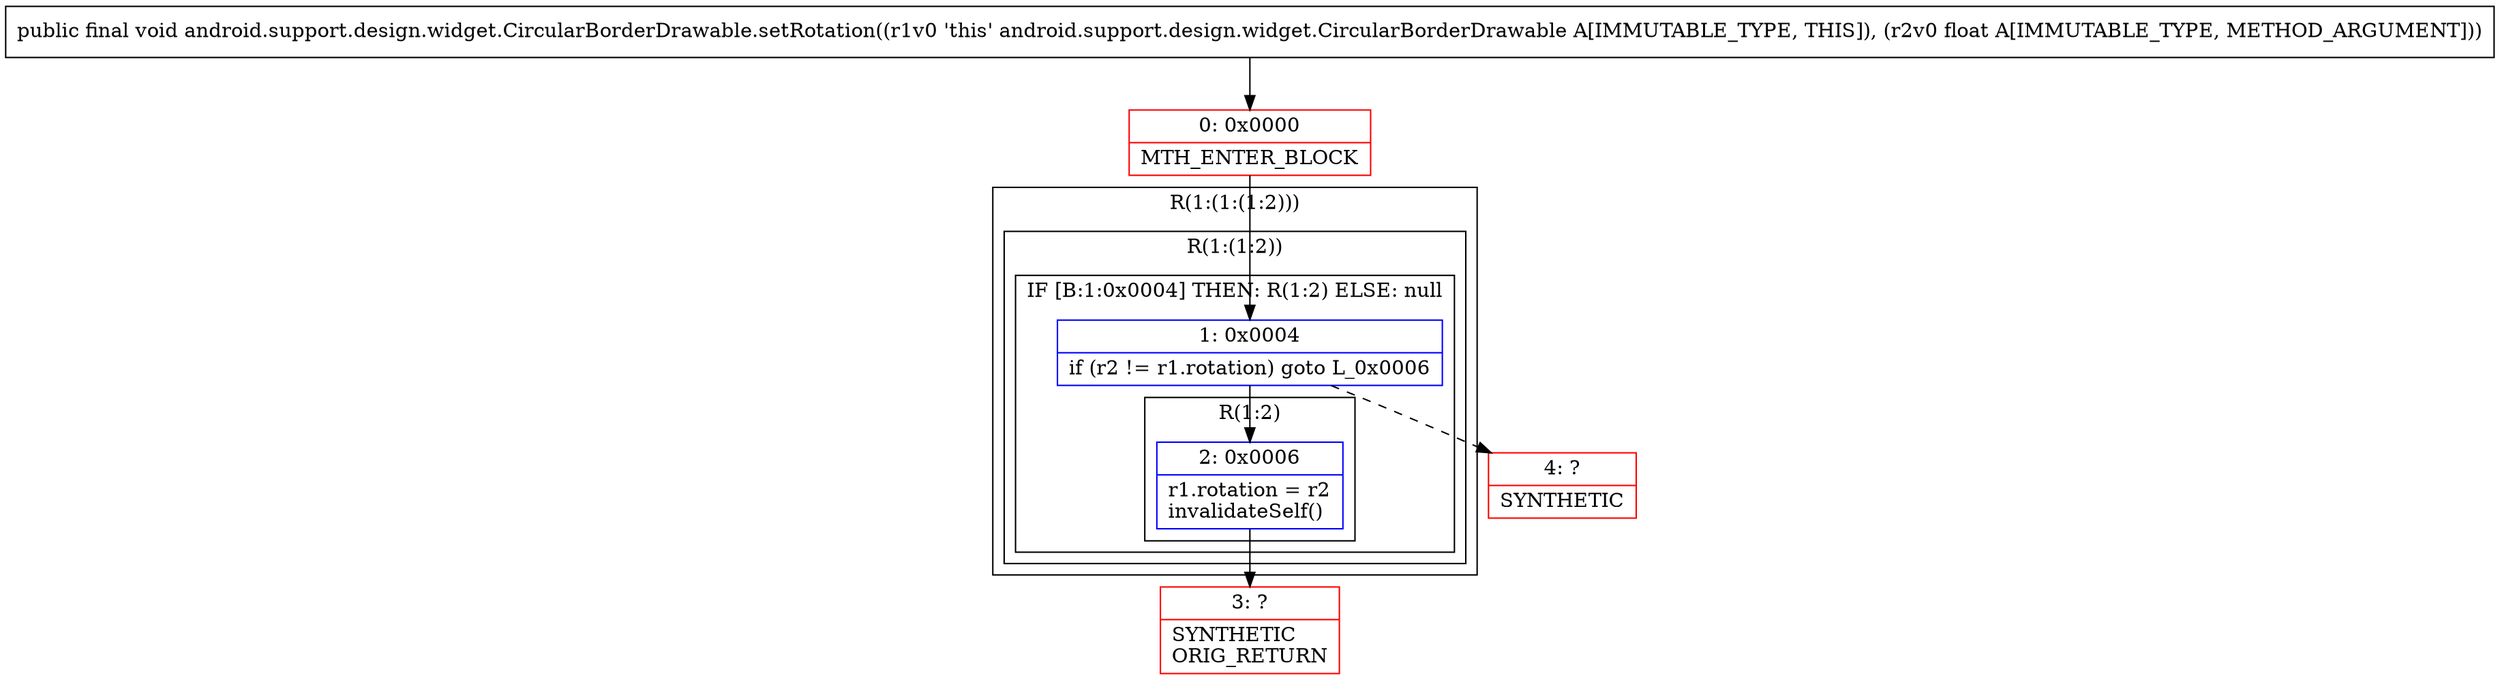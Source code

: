 digraph "CFG forandroid.support.design.widget.CircularBorderDrawable.setRotation(F)V" {
subgraph cluster_Region_916603847 {
label = "R(1:(1:(1:2)))";
node [shape=record,color=blue];
subgraph cluster_Region_1876291076 {
label = "R(1:(1:2))";
node [shape=record,color=blue];
subgraph cluster_IfRegion_2097560281 {
label = "IF [B:1:0x0004] THEN: R(1:2) ELSE: null";
node [shape=record,color=blue];
Node_1 [shape=record,label="{1\:\ 0x0004|if (r2 != r1.rotation) goto L_0x0006\l}"];
subgraph cluster_Region_1933223434 {
label = "R(1:2)";
node [shape=record,color=blue];
Node_2 [shape=record,label="{2\:\ 0x0006|r1.rotation = r2\linvalidateSelf()\l}"];
}
}
}
}
Node_0 [shape=record,color=red,label="{0\:\ 0x0000|MTH_ENTER_BLOCK\l}"];
Node_3 [shape=record,color=red,label="{3\:\ ?|SYNTHETIC\lORIG_RETURN\l}"];
Node_4 [shape=record,color=red,label="{4\:\ ?|SYNTHETIC\l}"];
MethodNode[shape=record,label="{public final void android.support.design.widget.CircularBorderDrawable.setRotation((r1v0 'this' android.support.design.widget.CircularBorderDrawable A[IMMUTABLE_TYPE, THIS]), (r2v0 float A[IMMUTABLE_TYPE, METHOD_ARGUMENT])) }"];
MethodNode -> Node_0;
Node_1 -> Node_2;
Node_1 -> Node_4[style=dashed];
Node_2 -> Node_3;
Node_0 -> Node_1;
}

